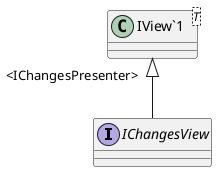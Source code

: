 @startuml
interface IChangesView {
}
class "IView`1"<T> {
}
"IView`1" "<IChangesPresenter>" <|-- IChangesView
@enduml
